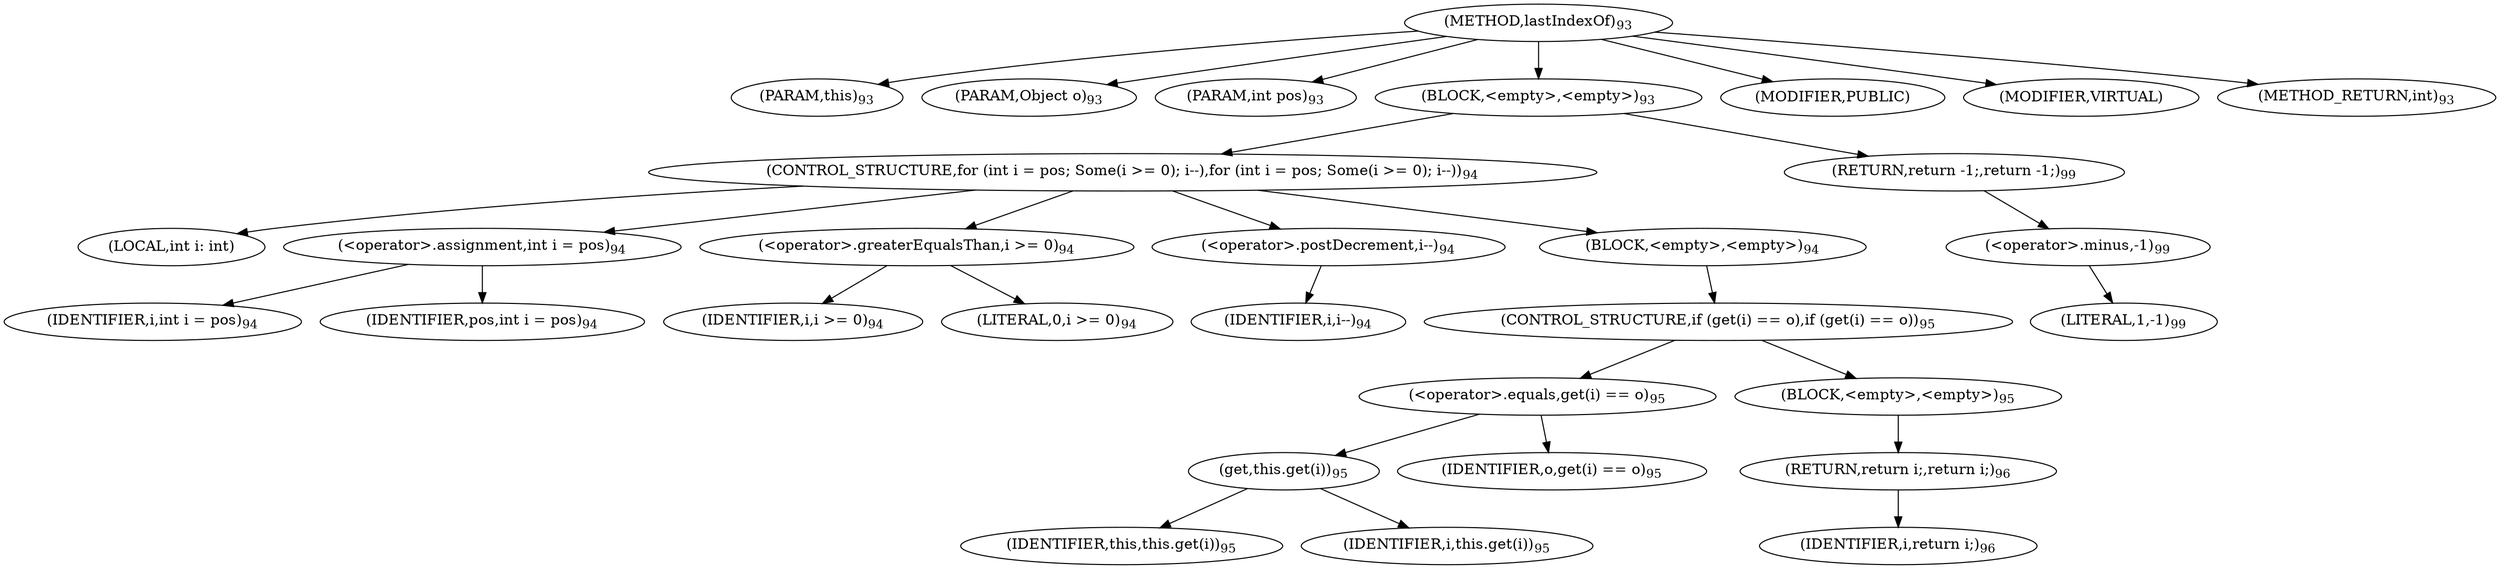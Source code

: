 digraph "lastIndexOf" {  
"170" [label = <(METHOD,lastIndexOf)<SUB>93</SUB>> ]
"14" [label = <(PARAM,this)<SUB>93</SUB>> ]
"171" [label = <(PARAM,Object o)<SUB>93</SUB>> ]
"172" [label = <(PARAM,int pos)<SUB>93</SUB>> ]
"173" [label = <(BLOCK,&lt;empty&gt;,&lt;empty&gt;)<SUB>93</SUB>> ]
"174" [label = <(CONTROL_STRUCTURE,for (int i = pos; Some(i &gt;= 0); i--),for (int i = pos; Some(i &gt;= 0); i--))<SUB>94</SUB>> ]
"175" [label = <(LOCAL,int i: int)> ]
"176" [label = <(&lt;operator&gt;.assignment,int i = pos)<SUB>94</SUB>> ]
"177" [label = <(IDENTIFIER,i,int i = pos)<SUB>94</SUB>> ]
"178" [label = <(IDENTIFIER,pos,int i = pos)<SUB>94</SUB>> ]
"179" [label = <(&lt;operator&gt;.greaterEqualsThan,i &gt;= 0)<SUB>94</SUB>> ]
"180" [label = <(IDENTIFIER,i,i &gt;= 0)<SUB>94</SUB>> ]
"181" [label = <(LITERAL,0,i &gt;= 0)<SUB>94</SUB>> ]
"182" [label = <(&lt;operator&gt;.postDecrement,i--)<SUB>94</SUB>> ]
"183" [label = <(IDENTIFIER,i,i--)<SUB>94</SUB>> ]
"184" [label = <(BLOCK,&lt;empty&gt;,&lt;empty&gt;)<SUB>94</SUB>> ]
"185" [label = <(CONTROL_STRUCTURE,if (get(i) == o),if (get(i) == o))<SUB>95</SUB>> ]
"186" [label = <(&lt;operator&gt;.equals,get(i) == o)<SUB>95</SUB>> ]
"187" [label = <(get,this.get(i))<SUB>95</SUB>> ]
"13" [label = <(IDENTIFIER,this,this.get(i))<SUB>95</SUB>> ]
"188" [label = <(IDENTIFIER,i,this.get(i))<SUB>95</SUB>> ]
"189" [label = <(IDENTIFIER,o,get(i) == o)<SUB>95</SUB>> ]
"190" [label = <(BLOCK,&lt;empty&gt;,&lt;empty&gt;)<SUB>95</SUB>> ]
"191" [label = <(RETURN,return i;,return i;)<SUB>96</SUB>> ]
"192" [label = <(IDENTIFIER,i,return i;)<SUB>96</SUB>> ]
"193" [label = <(RETURN,return -1;,return -1;)<SUB>99</SUB>> ]
"194" [label = <(&lt;operator&gt;.minus,-1)<SUB>99</SUB>> ]
"195" [label = <(LITERAL,1,-1)<SUB>99</SUB>> ]
"196" [label = <(MODIFIER,PUBLIC)> ]
"197" [label = <(MODIFIER,VIRTUAL)> ]
"198" [label = <(METHOD_RETURN,int)<SUB>93</SUB>> ]
  "170" -> "14" 
  "170" -> "171" 
  "170" -> "172" 
  "170" -> "173" 
  "170" -> "196" 
  "170" -> "197" 
  "170" -> "198" 
  "173" -> "174" 
  "173" -> "193" 
  "174" -> "175" 
  "174" -> "176" 
  "174" -> "179" 
  "174" -> "182" 
  "174" -> "184" 
  "176" -> "177" 
  "176" -> "178" 
  "179" -> "180" 
  "179" -> "181" 
  "182" -> "183" 
  "184" -> "185" 
  "185" -> "186" 
  "185" -> "190" 
  "186" -> "187" 
  "186" -> "189" 
  "187" -> "13" 
  "187" -> "188" 
  "190" -> "191" 
  "191" -> "192" 
  "193" -> "194" 
  "194" -> "195" 
}

